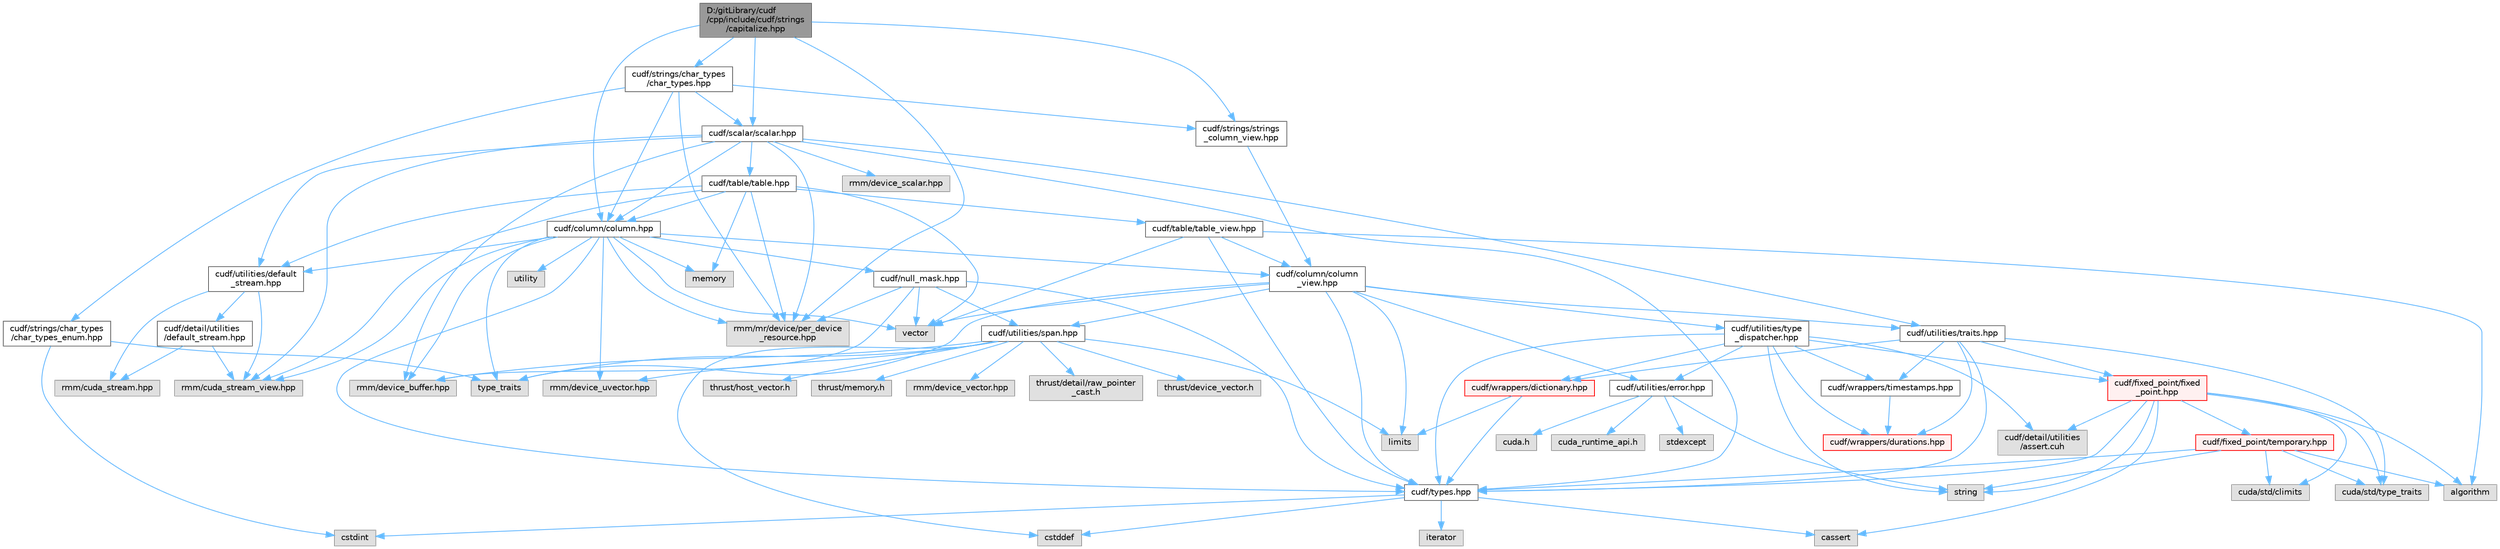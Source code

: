 digraph "D:/gitLibrary/cudf/cpp/include/cudf/strings/capitalize.hpp"
{
 // LATEX_PDF_SIZE
  bgcolor="transparent";
  edge [fontname=Helvetica,fontsize=10,labelfontname=Helvetica,labelfontsize=10];
  node [fontname=Helvetica,fontsize=10,shape=box,height=0.2,width=0.4];
  Node1 [id="Node000001",label="D:/gitLibrary/cudf\l/cpp/include/cudf/strings\l/capitalize.hpp",height=0.2,width=0.4,color="gray40", fillcolor="grey60", style="filled", fontcolor="black",tooltip=" "];
  Node1 -> Node2 [id="edge1_Node000001_Node000002",color="steelblue1",style="solid",tooltip=" "];
  Node2 [id="Node000002",label="cudf/column/column.hpp",height=0.2,width=0.4,color="grey40", fillcolor="white", style="filled",URL="$column_8hpp.html",tooltip="Class definition for cudf::column"];
  Node2 -> Node3 [id="edge2_Node000002_Node000003",color="steelblue1",style="solid",tooltip=" "];
  Node3 [id="Node000003",label="cudf/column/column\l_view.hpp",height=0.2,width=0.4,color="grey40", fillcolor="white", style="filled",URL="$column__view_8hpp.html",tooltip="column view class definitions"];
  Node3 -> Node4 [id="edge3_Node000003_Node000004",color="steelblue1",style="solid",tooltip=" "];
  Node4 [id="Node000004",label="cudf/types.hpp",height=0.2,width=0.4,color="grey40", fillcolor="white", style="filled",URL="$types_8hpp.html",tooltip="Type declarations for libcudf."];
  Node4 -> Node5 [id="edge4_Node000004_Node000005",color="steelblue1",style="solid",tooltip=" "];
  Node5 [id="Node000005",label="cassert",height=0.2,width=0.4,color="grey60", fillcolor="#E0E0E0", style="filled",tooltip=" "];
  Node4 -> Node6 [id="edge5_Node000004_Node000006",color="steelblue1",style="solid",tooltip=" "];
  Node6 [id="Node000006",label="cstddef",height=0.2,width=0.4,color="grey60", fillcolor="#E0E0E0", style="filled",tooltip=" "];
  Node4 -> Node7 [id="edge6_Node000004_Node000007",color="steelblue1",style="solid",tooltip=" "];
  Node7 [id="Node000007",label="cstdint",height=0.2,width=0.4,color="grey60", fillcolor="#E0E0E0", style="filled",tooltip=" "];
  Node4 -> Node8 [id="edge7_Node000004_Node000008",color="steelblue1",style="solid",tooltip=" "];
  Node8 [id="Node000008",label="iterator",height=0.2,width=0.4,color="grey60", fillcolor="#E0E0E0", style="filled",tooltip=" "];
  Node3 -> Node9 [id="edge8_Node000003_Node000009",color="steelblue1",style="solid",tooltip=" "];
  Node9 [id="Node000009",label="cudf/utilities/error.hpp",height=0.2,width=0.4,color="grey40", fillcolor="white", style="filled",URL="$error_8hpp.html",tooltip=" "];
  Node9 -> Node10 [id="edge9_Node000009_Node000010",color="steelblue1",style="solid",tooltip=" "];
  Node10 [id="Node000010",label="cuda.h",height=0.2,width=0.4,color="grey60", fillcolor="#E0E0E0", style="filled",tooltip=" "];
  Node9 -> Node11 [id="edge10_Node000009_Node000011",color="steelblue1",style="solid",tooltip=" "];
  Node11 [id="Node000011",label="cuda_runtime_api.h",height=0.2,width=0.4,color="grey60", fillcolor="#E0E0E0", style="filled",tooltip=" "];
  Node9 -> Node12 [id="edge11_Node000009_Node000012",color="steelblue1",style="solid",tooltip=" "];
  Node12 [id="Node000012",label="stdexcept",height=0.2,width=0.4,color="grey60", fillcolor="#E0E0E0", style="filled",tooltip=" "];
  Node9 -> Node13 [id="edge12_Node000009_Node000013",color="steelblue1",style="solid",tooltip=" "];
  Node13 [id="Node000013",label="string",height=0.2,width=0.4,color="grey60", fillcolor="#E0E0E0", style="filled",tooltip=" "];
  Node3 -> Node14 [id="edge13_Node000003_Node000014",color="steelblue1",style="solid",tooltip=" "];
  Node14 [id="Node000014",label="cudf/utilities/span.hpp",height=0.2,width=0.4,color="grey40", fillcolor="white", style="filled",URL="$span_8hpp.html",tooltip=" "];
  Node14 -> Node15 [id="edge14_Node000014_Node000015",color="steelblue1",style="solid",tooltip=" "];
  Node15 [id="Node000015",label="rmm/device_buffer.hpp",height=0.2,width=0.4,color="grey60", fillcolor="#E0E0E0", style="filled",tooltip=" "];
  Node14 -> Node16 [id="edge15_Node000014_Node000016",color="steelblue1",style="solid",tooltip=" "];
  Node16 [id="Node000016",label="rmm/device_uvector.hpp",height=0.2,width=0.4,color="grey60", fillcolor="#E0E0E0", style="filled",tooltip=" "];
  Node14 -> Node17 [id="edge16_Node000014_Node000017",color="steelblue1",style="solid",tooltip=" "];
  Node17 [id="Node000017",label="rmm/device_vector.hpp",height=0.2,width=0.4,color="grey60", fillcolor="#E0E0E0", style="filled",tooltip=" "];
  Node14 -> Node18 [id="edge17_Node000014_Node000018",color="steelblue1",style="solid",tooltip=" "];
  Node18 [id="Node000018",label="thrust/detail/raw_pointer\l_cast.h",height=0.2,width=0.4,color="grey60", fillcolor="#E0E0E0", style="filled",tooltip=" "];
  Node14 -> Node19 [id="edge18_Node000014_Node000019",color="steelblue1",style="solid",tooltip=" "];
  Node19 [id="Node000019",label="thrust/device_vector.h",height=0.2,width=0.4,color="grey60", fillcolor="#E0E0E0", style="filled",tooltip=" "];
  Node14 -> Node20 [id="edge19_Node000014_Node000020",color="steelblue1",style="solid",tooltip=" "];
  Node20 [id="Node000020",label="thrust/host_vector.h",height=0.2,width=0.4,color="grey60", fillcolor="#E0E0E0", style="filled",tooltip=" "];
  Node14 -> Node21 [id="edge20_Node000014_Node000021",color="steelblue1",style="solid",tooltip=" "];
  Node21 [id="Node000021",label="thrust/memory.h",height=0.2,width=0.4,color="grey60", fillcolor="#E0E0E0", style="filled",tooltip=" "];
  Node14 -> Node6 [id="edge21_Node000014_Node000006",color="steelblue1",style="solid",tooltip=" "];
  Node14 -> Node22 [id="edge22_Node000014_Node000022",color="steelblue1",style="solid",tooltip=" "];
  Node22 [id="Node000022",label="limits",height=0.2,width=0.4,color="grey60", fillcolor="#E0E0E0", style="filled",tooltip=" "];
  Node14 -> Node23 [id="edge23_Node000014_Node000023",color="steelblue1",style="solid",tooltip=" "];
  Node23 [id="Node000023",label="type_traits",height=0.2,width=0.4,color="grey60", fillcolor="#E0E0E0", style="filled",tooltip=" "];
  Node3 -> Node24 [id="edge24_Node000003_Node000024",color="steelblue1",style="solid",tooltip=" "];
  Node24 [id="Node000024",label="cudf/utilities/traits.hpp",height=0.2,width=0.4,color="grey40", fillcolor="white", style="filled",URL="$traits_8hpp.html",tooltip=" "];
  Node24 -> Node25 [id="edge25_Node000024_Node000025",color="steelblue1",style="solid",tooltip=" "];
  Node25 [id="Node000025",label="cudf/fixed_point/fixed\l_point.hpp",height=0.2,width=0.4,color="red", fillcolor="#FFF0F0", style="filled",URL="$fixed__point_8hpp.html",tooltip="Class definition for fixed point data type"];
  Node25 -> Node26 [id="edge26_Node000025_Node000026",color="steelblue1",style="solid",tooltip=" "];
  Node26 [id="Node000026",label="cudf/detail/utilities\l/assert.cuh",height=0.2,width=0.4,color="grey60", fillcolor="#E0E0E0", style="filled",tooltip=" "];
  Node25 -> Node27 [id="edge27_Node000025_Node000027",color="steelblue1",style="solid",tooltip=" "];
  Node27 [id="Node000027",label="cudf/fixed_point/temporary.hpp",height=0.2,width=0.4,color="red", fillcolor="#FFF0F0", style="filled",URL="$temporary_8hpp.html",tooltip=" "];
  Node27 -> Node4 [id="edge28_Node000027_Node000004",color="steelblue1",style="solid",tooltip=" "];
  Node27 -> Node28 [id="edge29_Node000027_Node000028",color="steelblue1",style="solid",tooltip=" "];
  Node28 [id="Node000028",label="cuda/std/climits",height=0.2,width=0.4,color="grey60", fillcolor="#E0E0E0", style="filled",tooltip=" "];
  Node27 -> Node30 [id="edge30_Node000027_Node000030",color="steelblue1",style="solid",tooltip=" "];
  Node30 [id="Node000030",label="cuda/std/type_traits",height=0.2,width=0.4,color="grey60", fillcolor="#E0E0E0", style="filled",tooltip=" "];
  Node27 -> Node31 [id="edge31_Node000027_Node000031",color="steelblue1",style="solid",tooltip=" "];
  Node31 [id="Node000031",label="algorithm",height=0.2,width=0.4,color="grey60", fillcolor="#E0E0E0", style="filled",tooltip=" "];
  Node27 -> Node13 [id="edge32_Node000027_Node000013",color="steelblue1",style="solid",tooltip=" "];
  Node25 -> Node4 [id="edge33_Node000025_Node000004",color="steelblue1",style="solid",tooltip=" "];
  Node25 -> Node28 [id="edge34_Node000025_Node000028",color="steelblue1",style="solid",tooltip=" "];
  Node25 -> Node30 [id="edge35_Node000025_Node000030",color="steelblue1",style="solid",tooltip=" "];
  Node25 -> Node31 [id="edge36_Node000025_Node000031",color="steelblue1",style="solid",tooltip=" "];
  Node25 -> Node5 [id="edge37_Node000025_Node000005",color="steelblue1",style="solid",tooltip=" "];
  Node25 -> Node13 [id="edge38_Node000025_Node000013",color="steelblue1",style="solid",tooltip=" "];
  Node24 -> Node4 [id="edge39_Node000024_Node000004",color="steelblue1",style="solid",tooltip=" "];
  Node24 -> Node33 [id="edge40_Node000024_Node000033",color="steelblue1",style="solid",tooltip=" "];
  Node33 [id="Node000033",label="cudf/wrappers/dictionary.hpp",height=0.2,width=0.4,color="red", fillcolor="#FFF0F0", style="filled",URL="$dictionary_8hpp.html",tooltip="Concrete type definition for dictionary columns."];
  Node33 -> Node4 [id="edge41_Node000033_Node000004",color="steelblue1",style="solid",tooltip=" "];
  Node33 -> Node22 [id="edge42_Node000033_Node000022",color="steelblue1",style="solid",tooltip=" "];
  Node24 -> Node35 [id="edge43_Node000024_Node000035",color="steelblue1",style="solid",tooltip=" "];
  Node35 [id="Node000035",label="cudf/wrappers/durations.hpp",height=0.2,width=0.4,color="red", fillcolor="#FFF0F0", style="filled",URL="$durations_8hpp.html",tooltip="Concrete type definitions for int32_t and int64_t durations in varying resolutions."];
  Node24 -> Node37 [id="edge44_Node000024_Node000037",color="steelblue1",style="solid",tooltip=" "];
  Node37 [id="Node000037",label="cudf/wrappers/timestamps.hpp",height=0.2,width=0.4,color="grey40", fillcolor="white", style="filled",URL="$timestamps_8hpp.html",tooltip="Concrete type definitions for int32_t and int64_t timestamps in varying resolutions as durations sinc..."];
  Node37 -> Node35 [id="edge45_Node000037_Node000035",color="steelblue1",style="solid",tooltip=" "];
  Node24 -> Node30 [id="edge46_Node000024_Node000030",color="steelblue1",style="solid",tooltip=" "];
  Node3 -> Node38 [id="edge47_Node000003_Node000038",color="steelblue1",style="solid",tooltip=" "];
  Node38 [id="Node000038",label="cudf/utilities/type\l_dispatcher.hpp",height=0.2,width=0.4,color="grey40", fillcolor="white", style="filled",URL="$type__dispatcher_8hpp.html",tooltip="Defines the mapping between cudf::type_id runtime type information and concrete C++ types."];
  Node38 -> Node26 [id="edge48_Node000038_Node000026",color="steelblue1",style="solid",tooltip=" "];
  Node38 -> Node25 [id="edge49_Node000038_Node000025",color="steelblue1",style="solid",tooltip=" "];
  Node38 -> Node4 [id="edge50_Node000038_Node000004",color="steelblue1",style="solid",tooltip=" "];
  Node38 -> Node9 [id="edge51_Node000038_Node000009",color="steelblue1",style="solid",tooltip=" "];
  Node38 -> Node33 [id="edge52_Node000038_Node000033",color="steelblue1",style="solid",tooltip=" "];
  Node38 -> Node35 [id="edge53_Node000038_Node000035",color="steelblue1",style="solid",tooltip=" "];
  Node38 -> Node37 [id="edge54_Node000038_Node000037",color="steelblue1",style="solid",tooltip=" "];
  Node38 -> Node13 [id="edge55_Node000038_Node000013",color="steelblue1",style="solid",tooltip=" "];
  Node3 -> Node22 [id="edge56_Node000003_Node000022",color="steelblue1",style="solid",tooltip=" "];
  Node3 -> Node23 [id="edge57_Node000003_Node000023",color="steelblue1",style="solid",tooltip=" "];
  Node3 -> Node39 [id="edge58_Node000003_Node000039",color="steelblue1",style="solid",tooltip=" "];
  Node39 [id="Node000039",label="vector",height=0.2,width=0.4,color="grey60", fillcolor="#E0E0E0", style="filled",tooltip=" "];
  Node2 -> Node40 [id="edge59_Node000002_Node000040",color="steelblue1",style="solid",tooltip=" "];
  Node40 [id="Node000040",label="cudf/null_mask.hpp",height=0.2,width=0.4,color="grey40", fillcolor="white", style="filled",URL="$null__mask_8hpp.html",tooltip="APIs for managing validity bitmasks"];
  Node40 -> Node4 [id="edge60_Node000040_Node000004",color="steelblue1",style="solid",tooltip=" "];
  Node40 -> Node14 [id="edge61_Node000040_Node000014",color="steelblue1",style="solid",tooltip=" "];
  Node40 -> Node15 [id="edge62_Node000040_Node000015",color="steelblue1",style="solid",tooltip=" "];
  Node40 -> Node41 [id="edge63_Node000040_Node000041",color="steelblue1",style="solid",tooltip=" "];
  Node41 [id="Node000041",label="rmm/mr/device/per_device\l_resource.hpp",height=0.2,width=0.4,color="grey60", fillcolor="#E0E0E0", style="filled",tooltip=" "];
  Node40 -> Node39 [id="edge64_Node000040_Node000039",color="steelblue1",style="solid",tooltip=" "];
  Node2 -> Node4 [id="edge65_Node000002_Node000004",color="steelblue1",style="solid",tooltip=" "];
  Node2 -> Node42 [id="edge66_Node000002_Node000042",color="steelblue1",style="solid",tooltip=" "];
  Node42 [id="Node000042",label="cudf/utilities/default\l_stream.hpp",height=0.2,width=0.4,color="grey40", fillcolor="white", style="filled",URL="$utilities_2default__stream_8hpp.html",tooltip=" "];
  Node42 -> Node43 [id="edge67_Node000042_Node000043",color="steelblue1",style="solid",tooltip=" "];
  Node43 [id="Node000043",label="cudf/detail/utilities\l/default_stream.hpp",height=0.2,width=0.4,color="grey40", fillcolor="white", style="filled",URL="$detail_2utilities_2default__stream_8hpp.html",tooltip=" "];
  Node43 -> Node44 [id="edge68_Node000043_Node000044",color="steelblue1",style="solid",tooltip=" "];
  Node44 [id="Node000044",label="rmm/cuda_stream.hpp",height=0.2,width=0.4,color="grey60", fillcolor="#E0E0E0", style="filled",tooltip=" "];
  Node43 -> Node45 [id="edge69_Node000043_Node000045",color="steelblue1",style="solid",tooltip=" "];
  Node45 [id="Node000045",label="rmm/cuda_stream_view.hpp",height=0.2,width=0.4,color="grey60", fillcolor="#E0E0E0", style="filled",tooltip=" "];
  Node42 -> Node44 [id="edge70_Node000042_Node000044",color="steelblue1",style="solid",tooltip=" "];
  Node42 -> Node45 [id="edge71_Node000042_Node000045",color="steelblue1",style="solid",tooltip=" "];
  Node2 -> Node45 [id="edge72_Node000002_Node000045",color="steelblue1",style="solid",tooltip=" "];
  Node2 -> Node15 [id="edge73_Node000002_Node000015",color="steelblue1",style="solid",tooltip=" "];
  Node2 -> Node16 [id="edge74_Node000002_Node000016",color="steelblue1",style="solid",tooltip=" "];
  Node2 -> Node41 [id="edge75_Node000002_Node000041",color="steelblue1",style="solid",tooltip=" "];
  Node2 -> Node46 [id="edge76_Node000002_Node000046",color="steelblue1",style="solid",tooltip=" "];
  Node46 [id="Node000046",label="memory",height=0.2,width=0.4,color="grey60", fillcolor="#E0E0E0", style="filled",tooltip=" "];
  Node2 -> Node23 [id="edge77_Node000002_Node000023",color="steelblue1",style="solid",tooltip=" "];
  Node2 -> Node47 [id="edge78_Node000002_Node000047",color="steelblue1",style="solid",tooltip=" "];
  Node47 [id="Node000047",label="utility",height=0.2,width=0.4,color="grey60", fillcolor="#E0E0E0", style="filled",tooltip=" "];
  Node2 -> Node39 [id="edge79_Node000002_Node000039",color="steelblue1",style="solid",tooltip=" "];
  Node1 -> Node48 [id="edge80_Node000001_Node000048",color="steelblue1",style="solid",tooltip=" "];
  Node48 [id="Node000048",label="cudf/scalar/scalar.hpp",height=0.2,width=0.4,color="grey40", fillcolor="white", style="filled",URL="$scalar_8hpp.html",tooltip="Class definitions for cudf::scalar"];
  Node48 -> Node2 [id="edge81_Node000048_Node000002",color="steelblue1",style="solid",tooltip=" "];
  Node48 -> Node49 [id="edge82_Node000048_Node000049",color="steelblue1",style="solid",tooltip=" "];
  Node49 [id="Node000049",label="cudf/table/table.hpp",height=0.2,width=0.4,color="grey40", fillcolor="white", style="filled",URL="$table_8hpp.html",tooltip="Class definition for cudf::table"];
  Node49 -> Node2 [id="edge83_Node000049_Node000002",color="steelblue1",style="solid",tooltip=" "];
  Node49 -> Node50 [id="edge84_Node000049_Node000050",color="steelblue1",style="solid",tooltip=" "];
  Node50 [id="Node000050",label="cudf/table/table_view.hpp",height=0.2,width=0.4,color="grey40", fillcolor="white", style="filled",URL="$table__view_8hpp.html",tooltip="Class definitions for (mutable)_table_view"];
  Node50 -> Node3 [id="edge85_Node000050_Node000003",color="steelblue1",style="solid",tooltip=" "];
  Node50 -> Node4 [id="edge86_Node000050_Node000004",color="steelblue1",style="solid",tooltip=" "];
  Node50 -> Node31 [id="edge87_Node000050_Node000031",color="steelblue1",style="solid",tooltip=" "];
  Node50 -> Node39 [id="edge88_Node000050_Node000039",color="steelblue1",style="solid",tooltip=" "];
  Node49 -> Node42 [id="edge89_Node000049_Node000042",color="steelblue1",style="solid",tooltip=" "];
  Node49 -> Node45 [id="edge90_Node000049_Node000045",color="steelblue1",style="solid",tooltip=" "];
  Node49 -> Node41 [id="edge91_Node000049_Node000041",color="steelblue1",style="solid",tooltip=" "];
  Node49 -> Node46 [id="edge92_Node000049_Node000046",color="steelblue1",style="solid",tooltip=" "];
  Node49 -> Node39 [id="edge93_Node000049_Node000039",color="steelblue1",style="solid",tooltip=" "];
  Node48 -> Node4 [id="edge94_Node000048_Node000004",color="steelblue1",style="solid",tooltip=" "];
  Node48 -> Node42 [id="edge95_Node000048_Node000042",color="steelblue1",style="solid",tooltip=" "];
  Node48 -> Node24 [id="edge96_Node000048_Node000024",color="steelblue1",style="solid",tooltip=" "];
  Node48 -> Node45 [id="edge97_Node000048_Node000045",color="steelblue1",style="solid",tooltip=" "];
  Node48 -> Node15 [id="edge98_Node000048_Node000015",color="steelblue1",style="solid",tooltip=" "];
  Node48 -> Node51 [id="edge99_Node000048_Node000051",color="steelblue1",style="solid",tooltip=" "];
  Node51 [id="Node000051",label="rmm/device_scalar.hpp",height=0.2,width=0.4,color="grey60", fillcolor="#E0E0E0", style="filled",tooltip=" "];
  Node48 -> Node41 [id="edge100_Node000048_Node000041",color="steelblue1",style="solid",tooltip=" "];
  Node1 -> Node52 [id="edge101_Node000001_Node000052",color="steelblue1",style="solid",tooltip=" "];
  Node52 [id="Node000052",label="cudf/strings/char_types\l/char_types.hpp",height=0.2,width=0.4,color="grey40", fillcolor="white", style="filled",URL="$char__types_8hpp.html",tooltip=" "];
  Node52 -> Node2 [id="edge102_Node000052_Node000002",color="steelblue1",style="solid",tooltip=" "];
  Node52 -> Node48 [id="edge103_Node000052_Node000048",color="steelblue1",style="solid",tooltip=" "];
  Node52 -> Node53 [id="edge104_Node000052_Node000053",color="steelblue1",style="solid",tooltip=" "];
  Node53 [id="Node000053",label="cudf/strings/char_types\l/char_types_enum.hpp",height=0.2,width=0.4,color="grey40", fillcolor="white", style="filled",URL="$char__types__enum_8hpp.html",tooltip=" "];
  Node53 -> Node7 [id="edge105_Node000053_Node000007",color="steelblue1",style="solid",tooltip=" "];
  Node53 -> Node23 [id="edge106_Node000053_Node000023",color="steelblue1",style="solid",tooltip=" "];
  Node52 -> Node54 [id="edge107_Node000052_Node000054",color="steelblue1",style="solid",tooltip=" "];
  Node54 [id="Node000054",label="cudf/strings/strings\l_column_view.hpp",height=0.2,width=0.4,color="grey40", fillcolor="white", style="filled",URL="$strings__column__view_8hpp.html",tooltip="Class definition for cudf::strings_column_view"];
  Node54 -> Node3 [id="edge108_Node000054_Node000003",color="steelblue1",style="solid",tooltip=" "];
  Node52 -> Node41 [id="edge109_Node000052_Node000041",color="steelblue1",style="solid",tooltip=" "];
  Node1 -> Node54 [id="edge110_Node000001_Node000054",color="steelblue1",style="solid",tooltip=" "];
  Node1 -> Node41 [id="edge111_Node000001_Node000041",color="steelblue1",style="solid",tooltip=" "];
}

